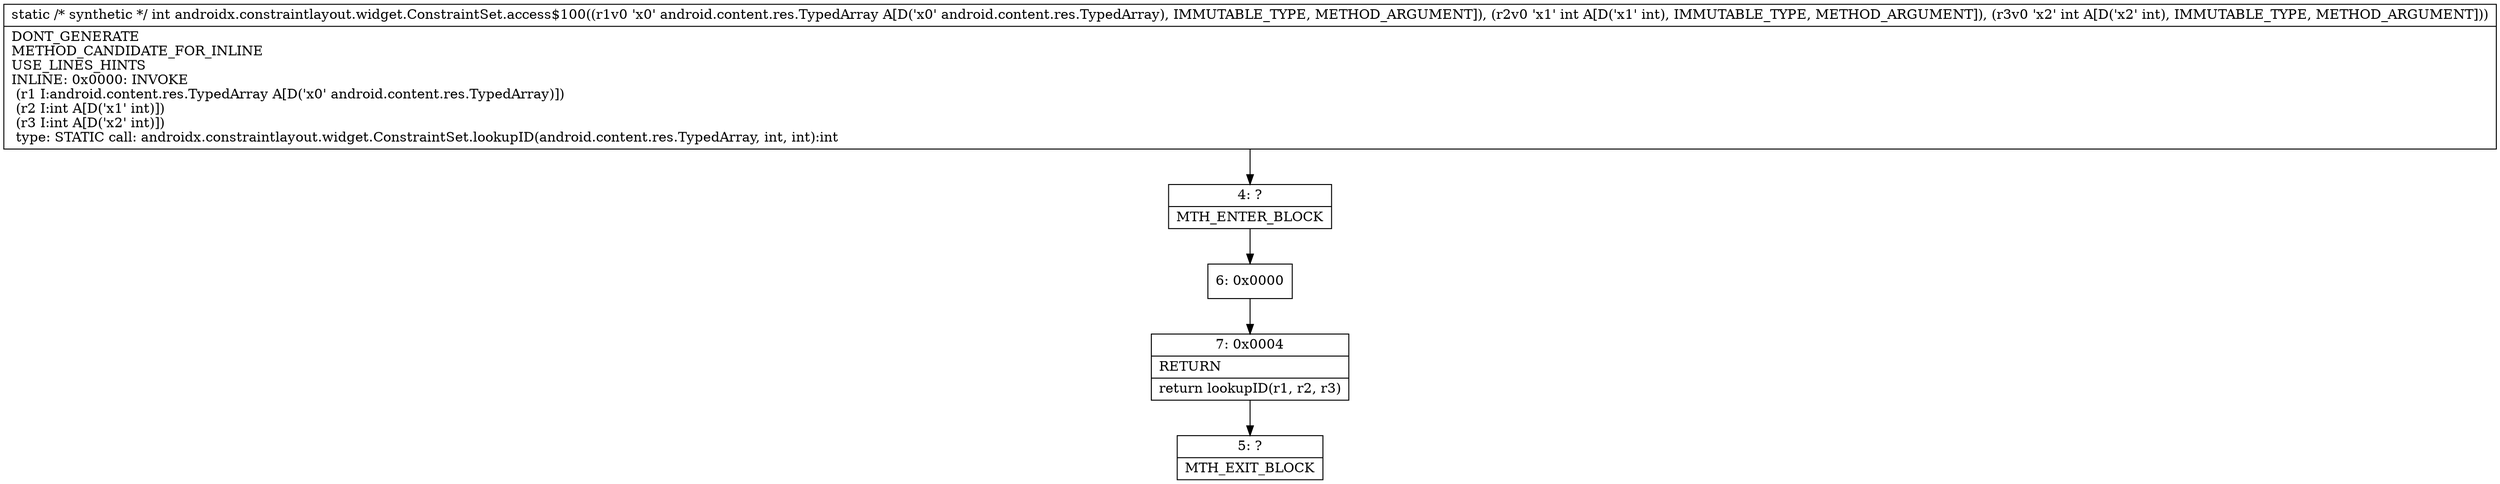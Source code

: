 digraph "CFG forandroidx.constraintlayout.widget.ConstraintSet.access$100(Landroid\/content\/res\/TypedArray;II)I" {
Node_4 [shape=record,label="{4\:\ ?|MTH_ENTER_BLOCK\l}"];
Node_6 [shape=record,label="{6\:\ 0x0000}"];
Node_7 [shape=record,label="{7\:\ 0x0004|RETURN\l|return lookupID(r1, r2, r3)\l}"];
Node_5 [shape=record,label="{5\:\ ?|MTH_EXIT_BLOCK\l}"];
MethodNode[shape=record,label="{static \/* synthetic *\/ int androidx.constraintlayout.widget.ConstraintSet.access$100((r1v0 'x0' android.content.res.TypedArray A[D('x0' android.content.res.TypedArray), IMMUTABLE_TYPE, METHOD_ARGUMENT]), (r2v0 'x1' int A[D('x1' int), IMMUTABLE_TYPE, METHOD_ARGUMENT]), (r3v0 'x2' int A[D('x2' int), IMMUTABLE_TYPE, METHOD_ARGUMENT]))  | DONT_GENERATE\lMETHOD_CANDIDATE_FOR_INLINE\lUSE_LINES_HINTS\lINLINE: 0x0000: INVOKE  \l  (r1 I:android.content.res.TypedArray A[D('x0' android.content.res.TypedArray)])\l  (r2 I:int A[D('x1' int)])\l  (r3 I:int A[D('x2' int)])\l type: STATIC call: androidx.constraintlayout.widget.ConstraintSet.lookupID(android.content.res.TypedArray, int, int):int\l}"];
MethodNode -> Node_4;Node_4 -> Node_6;
Node_6 -> Node_7;
Node_7 -> Node_5;
}

